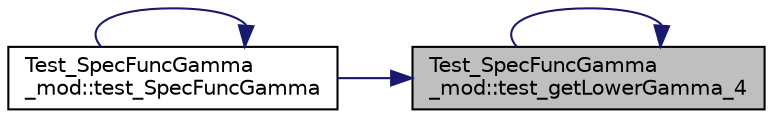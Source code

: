 digraph "Test_SpecFuncGamma_mod::test_getLowerGamma_4"
{
 // LATEX_PDF_SIZE
  edge [fontname="Helvetica",fontsize="10",labelfontname="Helvetica",labelfontsize="10"];
  node [fontname="Helvetica",fontsize="10",shape=record];
  rankdir="RL";
  Node1 [label="Test_SpecFuncGamma\l_mod::test_getLowerGamma_4",height=0.2,width=0.4,color="black", fillcolor="grey75", style="filled", fontcolor="black",tooltip="Test getLowerGamma without the tolerance input optional argument, in which case, the procedure should..."];
  Node1 -> Node1 [dir="back",color="midnightblue",fontsize="10",style="solid"];
  Node1 -> Node2 [dir="back",color="midnightblue",fontsize="10",style="solid"];
  Node2 [label="Test_SpecFuncGamma\l_mod::test_SpecFuncGamma",height=0.2,width=0.4,color="black", fillcolor="white", style="filled",URL="$namespaceTest__SpecFuncGamma__mod.html#a65ad6afeb39191246a097ae0d12231a5",tooltip=" "];
  Node2 -> Node2 [dir="back",color="midnightblue",fontsize="10",style="solid"];
}
